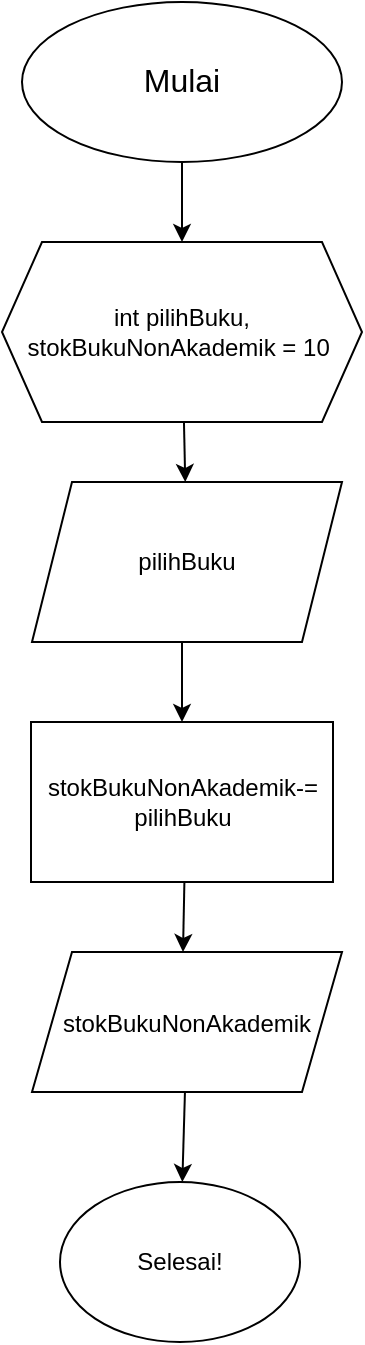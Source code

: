 <mxfile version="21.7.5" type="github">
  <diagram id="C5RBs43oDa-KdzZeNtuy" name="Page-1">
    <mxGraphModel dx="1050" dy="613" grid="1" gridSize="10" guides="1" tooltips="1" connect="1" arrows="1" fold="1" page="1" pageScale="1" pageWidth="827" pageHeight="1169" math="0" shadow="0">
      <root>
        <mxCell id="WIyWlLk6GJQsqaUBKTNV-0" />
        <mxCell id="WIyWlLk6GJQsqaUBKTNV-1" parent="WIyWlLk6GJQsqaUBKTNV-0" />
        <mxCell id="MITQV5Y3EbnCA6ZiNEHx-0" value="&lt;p style=&quot;line-height: 120%;&quot;&gt;&lt;font style=&quot;font-size: 16px;&quot;&gt;Mulai&lt;/font&gt;&lt;/p&gt;" style="ellipse;whiteSpace=wrap;html=1;" vertex="1" parent="WIyWlLk6GJQsqaUBKTNV-1">
          <mxGeometry x="160" y="40" width="160" height="80" as="geometry" />
        </mxCell>
        <mxCell id="MITQV5Y3EbnCA6ZiNEHx-1" value="" style="endArrow=classic;html=1;rounded=0;exitX=0.5;exitY=1;exitDx=0;exitDy=0;entryX=0.5;entryY=0;entryDx=0;entryDy=0;" edge="1" parent="WIyWlLk6GJQsqaUBKTNV-1" source="MITQV5Y3EbnCA6ZiNEHx-0" target="MITQV5Y3EbnCA6ZiNEHx-2">
          <mxGeometry width="50" height="50" relative="1" as="geometry">
            <mxPoint x="340" y="210" as="sourcePoint" />
            <mxPoint x="200" y="160" as="targetPoint" />
            <Array as="points" />
          </mxGeometry>
        </mxCell>
        <mxCell id="MITQV5Y3EbnCA6ZiNEHx-22" value="" style="rounded=0;orthogonalLoop=1;jettySize=auto;html=1;" edge="1" parent="WIyWlLk6GJQsqaUBKTNV-1" source="MITQV5Y3EbnCA6ZiNEHx-2" target="MITQV5Y3EbnCA6ZiNEHx-3">
          <mxGeometry relative="1" as="geometry" />
        </mxCell>
        <mxCell id="MITQV5Y3EbnCA6ZiNEHx-2" value="&lt;font style=&quot;font-size: 12px;&quot;&gt;&lt;p class=&quot;MsoNormal&quot;&gt;int pilihBuku, stokBukuNonAkademik = 10&amp;nbsp;&lt;/p&gt;&lt;/font&gt;" style="shape=hexagon;perimeter=hexagonPerimeter2;whiteSpace=wrap;html=1;fixedSize=1;fontSize=12;" vertex="1" parent="WIyWlLk6GJQsqaUBKTNV-1">
          <mxGeometry x="150" y="160" width="180" height="90" as="geometry" />
        </mxCell>
        <mxCell id="MITQV5Y3EbnCA6ZiNEHx-19" value="" style="edgeStyle=orthogonalEdgeStyle;rounded=0;orthogonalLoop=1;jettySize=auto;html=1;" edge="1" parent="WIyWlLk6GJQsqaUBKTNV-1" source="MITQV5Y3EbnCA6ZiNEHx-3">
          <mxGeometry relative="1" as="geometry">
            <mxPoint x="240" y="400" as="targetPoint" />
            <Array as="points">
              <mxPoint x="240" y="390" />
              <mxPoint x="240" y="390" />
            </Array>
          </mxGeometry>
        </mxCell>
        <mxCell id="MITQV5Y3EbnCA6ZiNEHx-3" value="pilihBuku" style="shape=parallelogram;perimeter=parallelogramPerimeter;whiteSpace=wrap;html=1;fixedSize=1;fontSize=12;points=[[0,0,0,0,0],[0,0.25,0,0,0],[0,0.5,0,0,0],[0,0.75,0,0,0],[0,1,0,0,0],[0.25,0,0,0,0],[0.25,1,0,0,0],[0.5,0,0,0,0],[0.5,1,0,0,0],[0.75,0,0,0,0],[0.75,1,0,0,0],[1,0,0,0,0],[1,0.25,0,0,0],[1,0.5,0,0,0],[1,0.75,0,0,0],[1,1,0,0,0]];" vertex="1" parent="WIyWlLk6GJQsqaUBKTNV-1">
          <mxGeometry x="165" y="280" width="155" height="80" as="geometry" />
        </mxCell>
        <mxCell id="MITQV5Y3EbnCA6ZiNEHx-24" style="rounded=0;orthogonalLoop=1;jettySize=auto;html=1;entryX=0.5;entryY=0;entryDx=0;entryDy=0;" edge="1" parent="WIyWlLk6GJQsqaUBKTNV-1">
          <mxGeometry relative="1" as="geometry">
            <mxPoint x="241.2" y="480" as="sourcePoint" />
            <mxPoint x="240.5" y="515" as="targetPoint" />
          </mxGeometry>
        </mxCell>
        <mxCell id="MITQV5Y3EbnCA6ZiNEHx-11" value="stokBukuNonAkademik-=&lt;br&gt;pilihBuku" style="whiteSpace=wrap;html=1;fontSize=12;" vertex="1" parent="WIyWlLk6GJQsqaUBKTNV-1">
          <mxGeometry x="164.5" y="400" width="151" height="80" as="geometry" />
        </mxCell>
        <mxCell id="MITQV5Y3EbnCA6ZiNEHx-25" value="" style="rounded=0;orthogonalLoop=1;jettySize=auto;html=1;" edge="1" parent="WIyWlLk6GJQsqaUBKTNV-1" source="MITQV5Y3EbnCA6ZiNEHx-13" target="MITQV5Y3EbnCA6ZiNEHx-15">
          <mxGeometry relative="1" as="geometry" />
        </mxCell>
        <mxCell id="MITQV5Y3EbnCA6ZiNEHx-13" value="&lt;font style=&quot;font-size: 12px;&quot;&gt;stokBukuNonAkademik&lt;/font&gt;" style="shape=parallelogram;perimeter=parallelogramPerimeter;whiteSpace=wrap;html=1;fixedSize=1;fontSize=13;" vertex="1" parent="WIyWlLk6GJQsqaUBKTNV-1">
          <mxGeometry x="165" y="515" width="155" height="70" as="geometry" />
        </mxCell>
        <mxCell id="MITQV5Y3EbnCA6ZiNEHx-15" value="Selesai!" style="ellipse;whiteSpace=wrap;html=1;" vertex="1" parent="WIyWlLk6GJQsqaUBKTNV-1">
          <mxGeometry x="179" y="630" width="120" height="80" as="geometry" />
        </mxCell>
      </root>
    </mxGraphModel>
  </diagram>
</mxfile>
